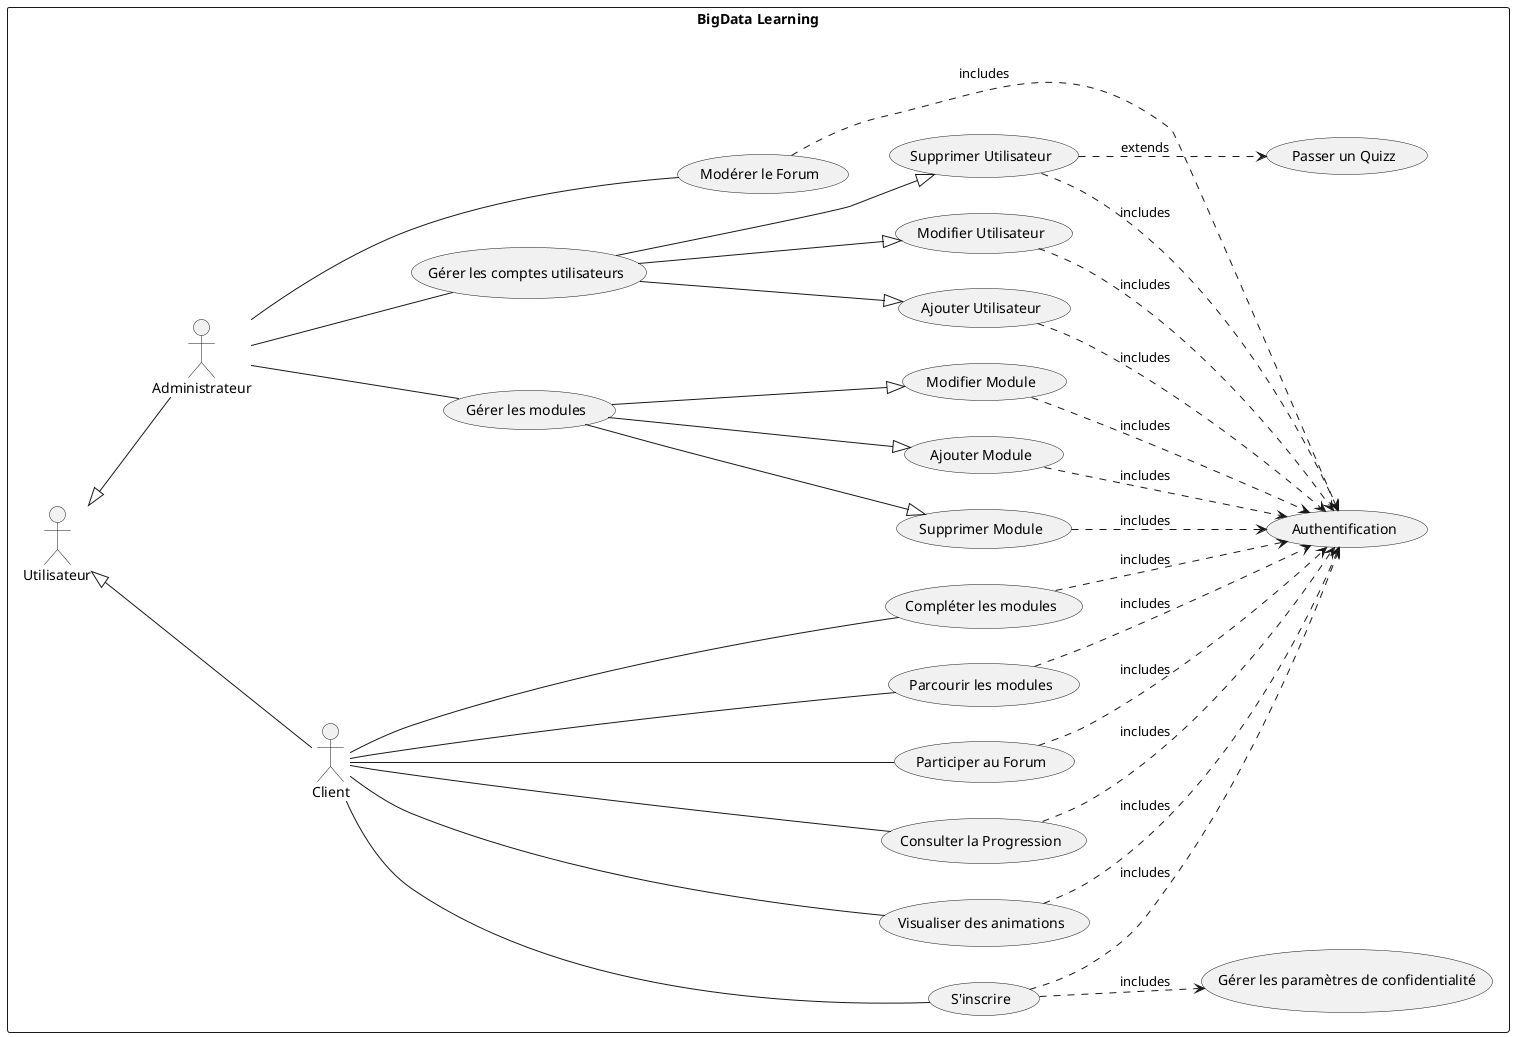 @startuml
left to right direction
skinparam packageStyle rect
rectangle "BigData Learning" {
    'Creating actors
    actor Client
    actor Administrateur
    
     
    Utilisateur <|-- Client 
    Utilisateur <|-- Administrateur
    
    'Creating use cases of Client
    Client --down- (S'inscrire)
    Client --down- (Parcourir les modules)
    Client --down- (Compléter les modules)
    Client --down- (Visualiser des animations)
    Client --down- (Consulter la Progression)
    Client --down- (Participer au Forum)

    'Creating use cases of Administrateur
    Administrateur --down- (Gérer les modules)
    Administrateur --down- (Gérer les comptes utilisateurs)
    Administrateur --down- (Modérer le Forum)

    (S'inscrire) ..> (Gérer les paramètres de confidentialité): includes
    (S'inscrire) ..> (Authentification): includes
    (Ajouter Utilisateur) ..> (Authentification): includes
    (Modifier Utilisateur) ..> (Authentification): includes
    (Supprimer Utilisateur) ..> (Passer un Quizz): extends
    (Ajouter Module) ..> (Authentification): includes
    (Modifier Module) ..> (Authentification): includes
    (Supprimer Utilisateur) ..> (Authentification): includes
    (Participer au Forum) ..> (Authentification): includes
    (Consulter la Progression) ..> (Authentification): includes
    (Visualiser des animations) ..> (Authentification): includes
    (Compléter les modules) ..> (Authentification): includes
    (Parcourir les modules) ..> (Authentification): includes


    (Supprimer Module) ..> (Authentification): includes
    (Gérer les modules) --|> (Ajouter Module)
    (Gérer les modules) --|> (Modifier Module)
    (Gérer les modules) --|> (Supprimer Module)

    
    (Gérer les comptes utilisateurs) --|> (Ajouter Utilisateur)
    (Gérer les comptes utilisateurs) --|> (Modifier Utilisateur)
    (Gérer les comptes utilisateurs) --|> (Supprimer Utilisateur)

    (Modérer le Forum) ..> (Authentification): includes
}
@enduml
